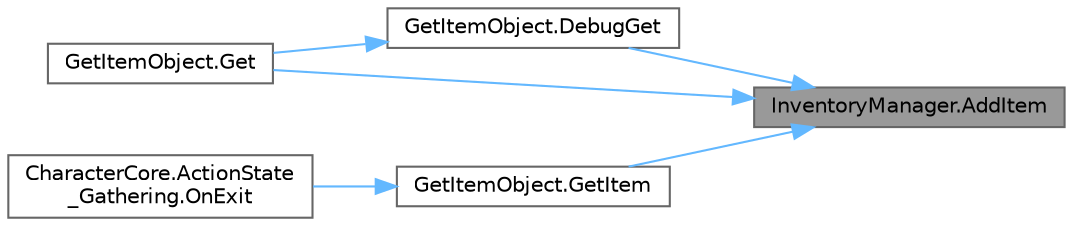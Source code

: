digraph "InventoryManager.AddItem"
{
 // LATEX_PDF_SIZE
  bgcolor="transparent";
  edge [fontname=Helvetica,fontsize=10,labelfontname=Helvetica,labelfontsize=10];
  node [fontname=Helvetica,fontsize=10,shape=box,height=0.2,width=0.4];
  rankdir="RL";
  Node1 [id="Node000001",label="InventoryManager.AddItem",height=0.2,width=0.4,color="gray40", fillcolor="grey60", style="filled", fontcolor="black",tooltip="アイテムリストに引数アイテムを追加する"];
  Node1 -> Node2 [id="edge1_Node000001_Node000002",dir="back",color="steelblue1",style="solid",tooltip=" "];
  Node2 [id="Node000002",label="GetItemObject.DebugGet",height=0.2,width=0.4,color="grey40", fillcolor="white", style="filled",URL="$class_get_item_object.html#a97dd1166320b08670b841af94266cb44",tooltip=" "];
  Node2 -> Node3 [id="edge2_Node000002_Node000003",dir="back",color="steelblue1",style="solid",tooltip=" "];
  Node3 [id="Node000003",label="GetItemObject.Get",height=0.2,width=0.4,color="grey40", fillcolor="white", style="filled",URL="$class_get_item_object.html#aa84ad542dcec19933655a5059d426e36",tooltip=" "];
  Node1 -> Node3 [id="edge3_Node000001_Node000003",dir="back",color="steelblue1",style="solid",tooltip=" "];
  Node1 -> Node4 [id="edge4_Node000001_Node000004",dir="back",color="steelblue1",style="solid",tooltip=" "];
  Node4 [id="Node000004",label="GetItemObject.GetItem",height=0.2,width=0.4,color="grey40", fillcolor="white", style="filled",URL="$class_get_item_object.html#add9486ad28696c343442d7a88574dc61",tooltip=" "];
  Node4 -> Node5 [id="edge5_Node000004_Node000005",dir="back",color="steelblue1",style="solid",tooltip=" "];
  Node5 [id="Node000005",label="CharacterCore.ActionState\l_Gathering.OnExit",height=0.2,width=0.4,color="grey40", fillcolor="white", style="filled",URL="$class_character_core_1_1_action_state___gathering.html#acc5268975f8ed1734d9a62544db6bb51",tooltip=" "];
}
